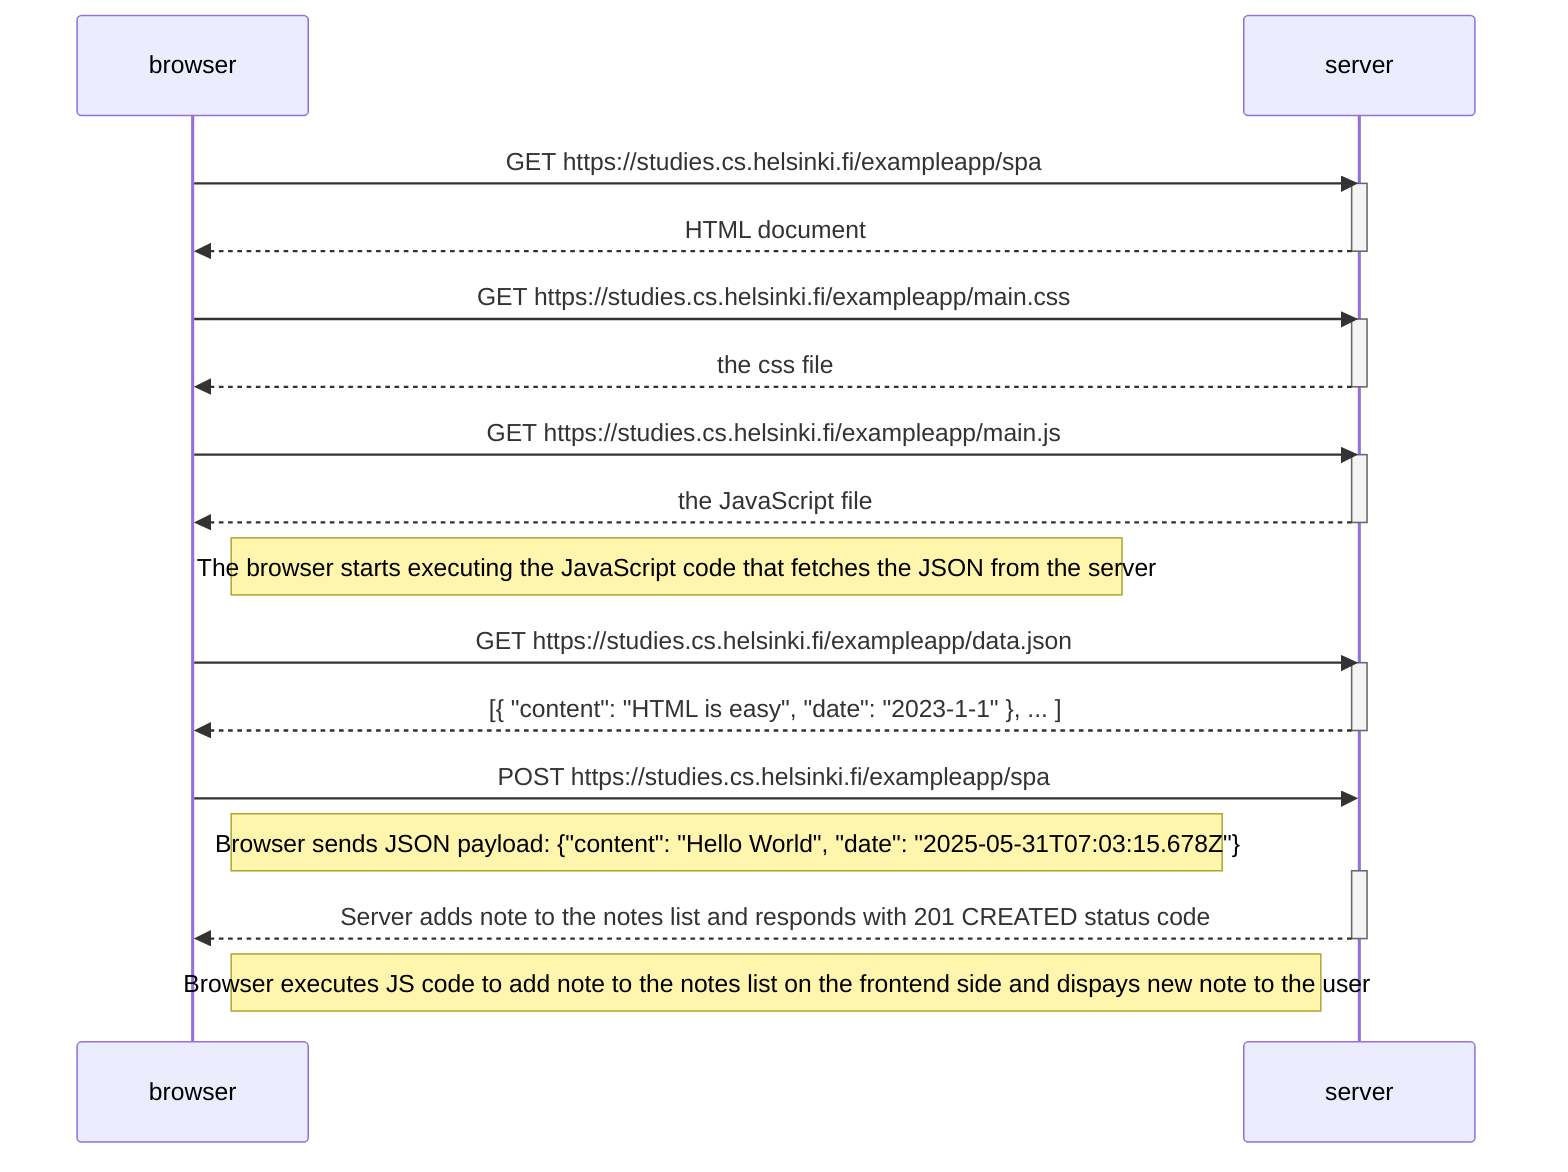 sequenceDiagram
    participant browser
    participant server

    browser->>server: GET https://studies.cs.helsinki.fi/exampleapp/spa
    activate server
    server-->>browser: HTML document
    deactivate server

    browser->>server: GET https://studies.cs.helsinki.fi/exampleapp/main.css
    activate server
    server-->>browser: the css file
    deactivate server

    browser->>server: GET https://studies.cs.helsinki.fi/exampleapp/main.js
    activate server
    server-->>browser: the JavaScript file
    deactivate server

    Note right of browser: The browser starts executing the JavaScript code that fetches the JSON from the server

    browser->>server: GET https://studies.cs.helsinki.fi/exampleapp/data.json
    activate server
    server-->>browser: [{ "content": "HTML is easy", "date": "2023-1-1" }, ... ]
    deactivate server

    browser->>server: POST https://studies.cs.helsinki.fi/exampleapp/spa
    
    Note right of browser: Browser sends JSON payload: {"content": "Hello World", "date": "2025-05-31T07:03:15.678Z"}
    
    activate server
    server-->>browser: Server adds note to the notes list and responds with 201 CREATED status code 
    deactivate server

    Note right of browser:  Browser executes JS code to add note to the notes list on the frontend side and dispays new note to the user